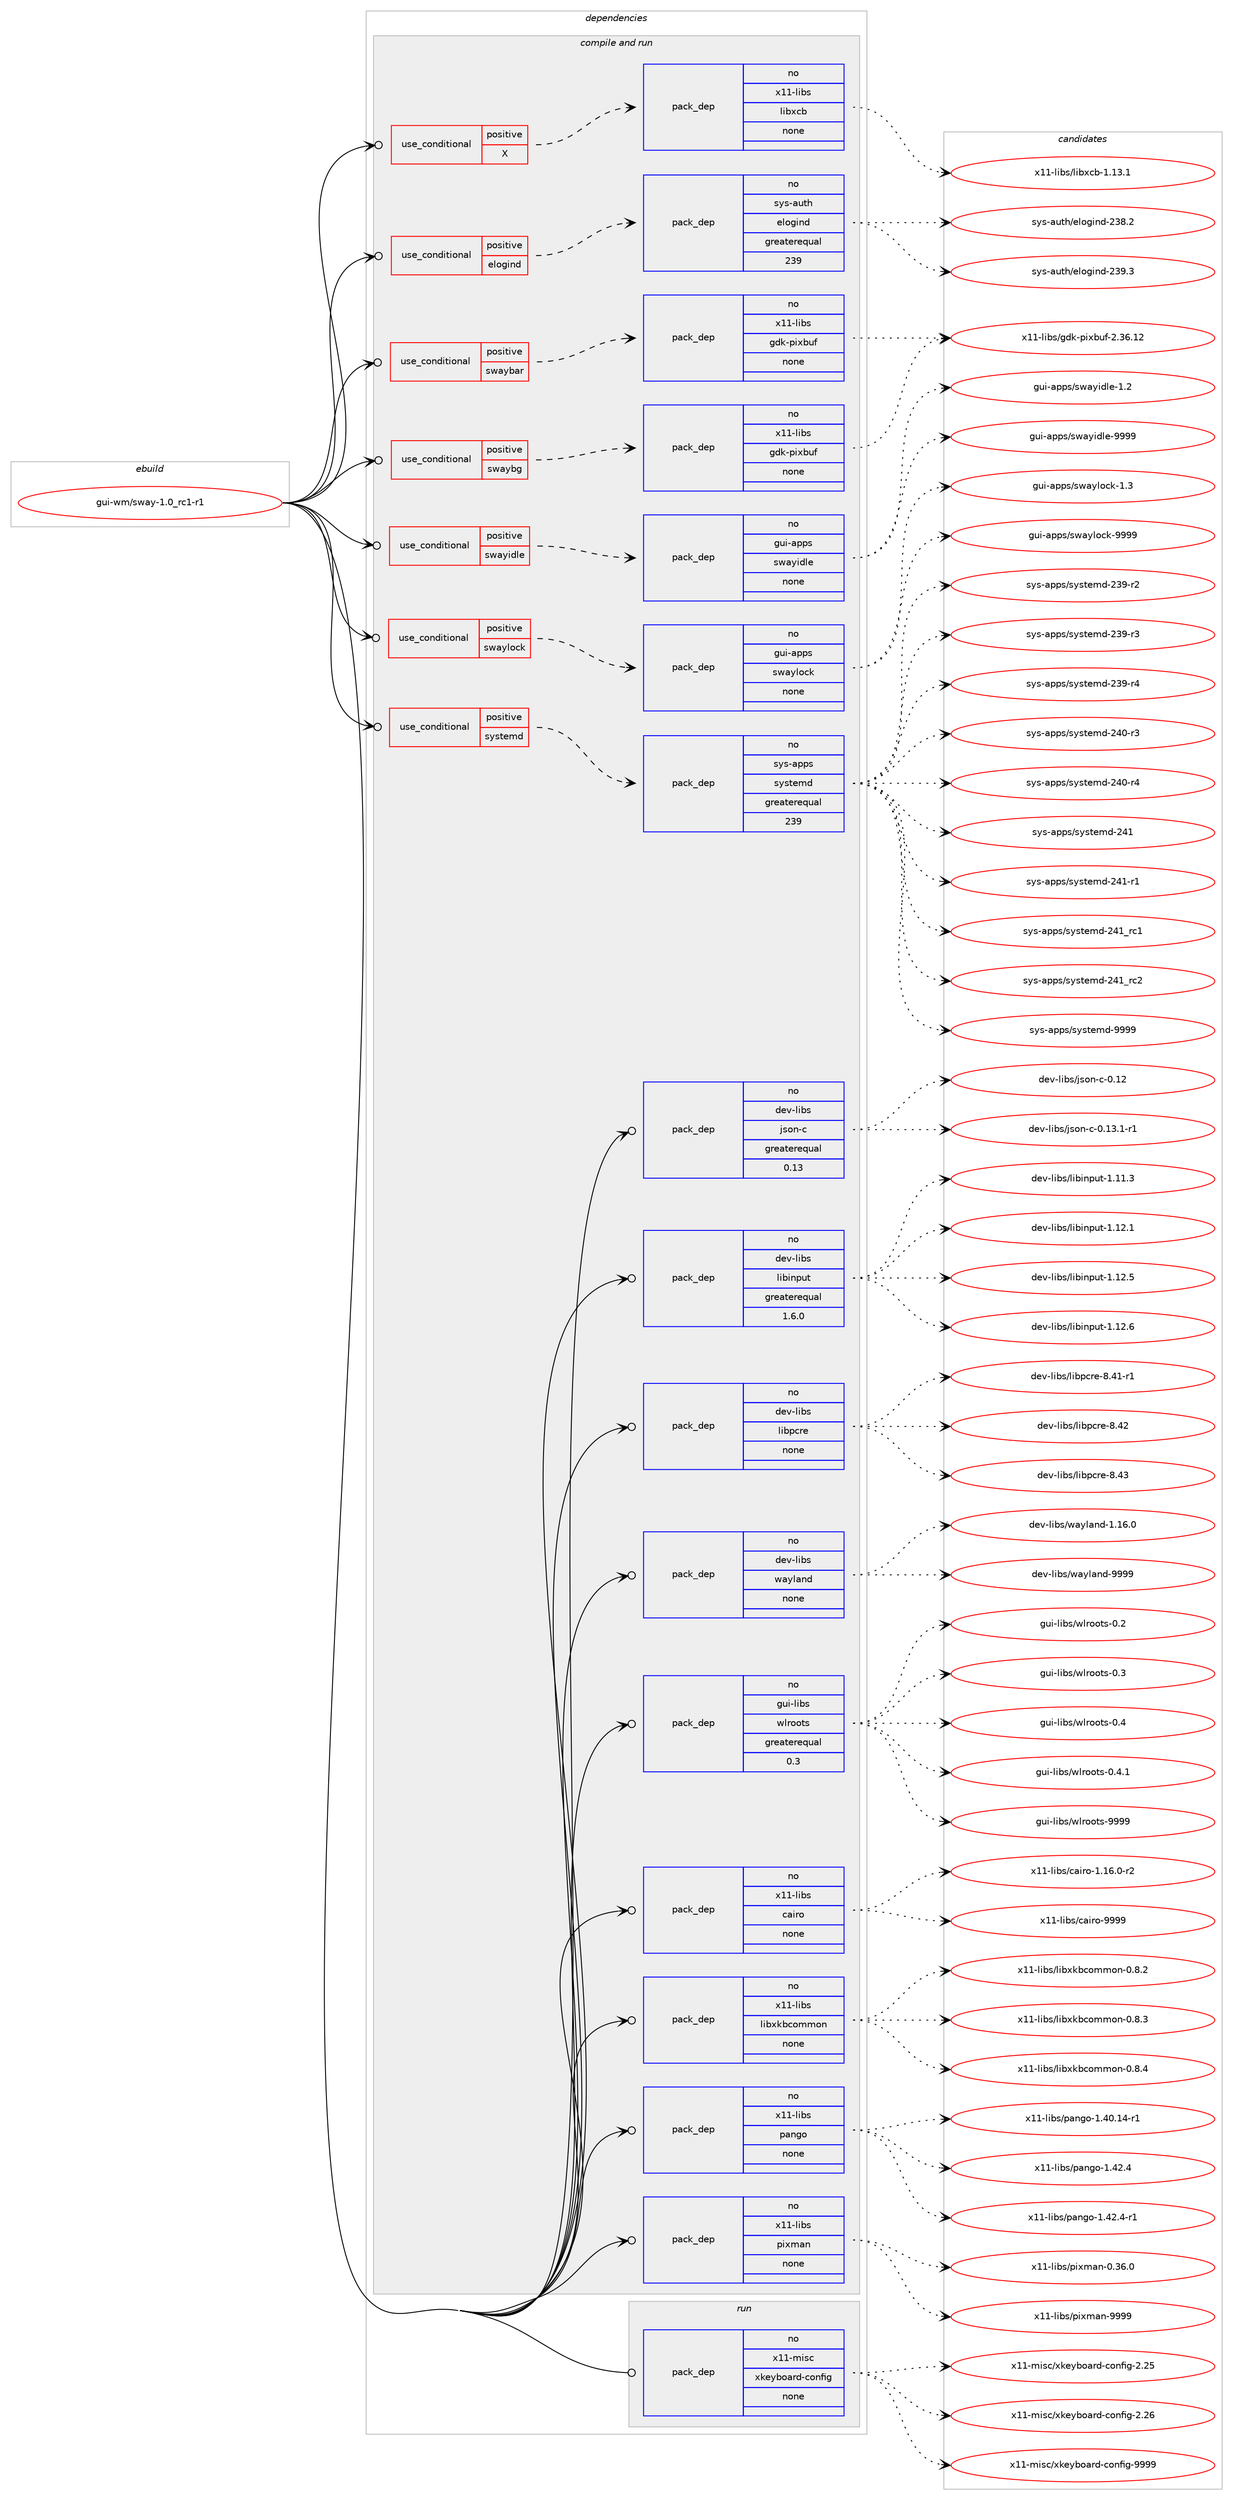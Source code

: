 digraph prolog {

# *************
# Graph options
# *************

newrank=true;
concentrate=true;
compound=true;
graph [rankdir=LR,fontname=Helvetica,fontsize=10,ranksep=1.5];#, ranksep=2.5, nodesep=0.2];
edge  [arrowhead=vee];
node  [fontname=Helvetica,fontsize=10];

# **********
# The ebuild
# **********

subgraph cluster_leftcol {
color=gray;
rank=same;
label=<<i>ebuild</i>>;
id [label="gui-wm/sway-1.0_rc1-r1", color=red, width=4, href="../gui-wm/sway-1.0_rc1-r1.svg"];
}

# ****************
# The dependencies
# ****************

subgraph cluster_midcol {
color=gray;
label=<<i>dependencies</i>>;
subgraph cluster_compile {
fillcolor="#eeeeee";
style=filled;
label=<<i>compile</i>>;
}
subgraph cluster_compileandrun {
fillcolor="#eeeeee";
style=filled;
label=<<i>compile and run</i>>;
subgraph cond428440 {
dependency1570054 [label=<<TABLE BORDER="0" CELLBORDER="1" CELLSPACING="0" CELLPADDING="4"><TR><TD ROWSPAN="3" CELLPADDING="10">use_conditional</TD></TR><TR><TD>positive</TD></TR><TR><TD>X</TD></TR></TABLE>>, shape=none, color=red];
subgraph pack1117325 {
dependency1570055 [label=<<TABLE BORDER="0" CELLBORDER="1" CELLSPACING="0" CELLPADDING="4" WIDTH="220"><TR><TD ROWSPAN="6" CELLPADDING="30">pack_dep</TD></TR><TR><TD WIDTH="110">no</TD></TR><TR><TD>x11-libs</TD></TR><TR><TD>libxcb</TD></TR><TR><TD>none</TD></TR><TR><TD></TD></TR></TABLE>>, shape=none, color=blue];
}
dependency1570054:e -> dependency1570055:w [weight=20,style="dashed",arrowhead="vee"];
}
id:e -> dependency1570054:w [weight=20,style="solid",arrowhead="odotvee"];
subgraph cond428441 {
dependency1570056 [label=<<TABLE BORDER="0" CELLBORDER="1" CELLSPACING="0" CELLPADDING="4"><TR><TD ROWSPAN="3" CELLPADDING="10">use_conditional</TD></TR><TR><TD>positive</TD></TR><TR><TD>elogind</TD></TR></TABLE>>, shape=none, color=red];
subgraph pack1117326 {
dependency1570057 [label=<<TABLE BORDER="0" CELLBORDER="1" CELLSPACING="0" CELLPADDING="4" WIDTH="220"><TR><TD ROWSPAN="6" CELLPADDING="30">pack_dep</TD></TR><TR><TD WIDTH="110">no</TD></TR><TR><TD>sys-auth</TD></TR><TR><TD>elogind</TD></TR><TR><TD>greaterequal</TD></TR><TR><TD>239</TD></TR></TABLE>>, shape=none, color=blue];
}
dependency1570056:e -> dependency1570057:w [weight=20,style="dashed",arrowhead="vee"];
}
id:e -> dependency1570056:w [weight=20,style="solid",arrowhead="odotvee"];
subgraph cond428442 {
dependency1570058 [label=<<TABLE BORDER="0" CELLBORDER="1" CELLSPACING="0" CELLPADDING="4"><TR><TD ROWSPAN="3" CELLPADDING="10">use_conditional</TD></TR><TR><TD>positive</TD></TR><TR><TD>swaybar</TD></TR></TABLE>>, shape=none, color=red];
subgraph pack1117327 {
dependency1570059 [label=<<TABLE BORDER="0" CELLBORDER="1" CELLSPACING="0" CELLPADDING="4" WIDTH="220"><TR><TD ROWSPAN="6" CELLPADDING="30">pack_dep</TD></TR><TR><TD WIDTH="110">no</TD></TR><TR><TD>x11-libs</TD></TR><TR><TD>gdk-pixbuf</TD></TR><TR><TD>none</TD></TR><TR><TD></TD></TR></TABLE>>, shape=none, color=blue];
}
dependency1570058:e -> dependency1570059:w [weight=20,style="dashed",arrowhead="vee"];
}
id:e -> dependency1570058:w [weight=20,style="solid",arrowhead="odotvee"];
subgraph cond428443 {
dependency1570060 [label=<<TABLE BORDER="0" CELLBORDER="1" CELLSPACING="0" CELLPADDING="4"><TR><TD ROWSPAN="3" CELLPADDING="10">use_conditional</TD></TR><TR><TD>positive</TD></TR><TR><TD>swaybg</TD></TR></TABLE>>, shape=none, color=red];
subgraph pack1117328 {
dependency1570061 [label=<<TABLE BORDER="0" CELLBORDER="1" CELLSPACING="0" CELLPADDING="4" WIDTH="220"><TR><TD ROWSPAN="6" CELLPADDING="30">pack_dep</TD></TR><TR><TD WIDTH="110">no</TD></TR><TR><TD>x11-libs</TD></TR><TR><TD>gdk-pixbuf</TD></TR><TR><TD>none</TD></TR><TR><TD></TD></TR></TABLE>>, shape=none, color=blue];
}
dependency1570060:e -> dependency1570061:w [weight=20,style="dashed",arrowhead="vee"];
}
id:e -> dependency1570060:w [weight=20,style="solid",arrowhead="odotvee"];
subgraph cond428444 {
dependency1570062 [label=<<TABLE BORDER="0" CELLBORDER="1" CELLSPACING="0" CELLPADDING="4"><TR><TD ROWSPAN="3" CELLPADDING="10">use_conditional</TD></TR><TR><TD>positive</TD></TR><TR><TD>swayidle</TD></TR></TABLE>>, shape=none, color=red];
subgraph pack1117329 {
dependency1570063 [label=<<TABLE BORDER="0" CELLBORDER="1" CELLSPACING="0" CELLPADDING="4" WIDTH="220"><TR><TD ROWSPAN="6" CELLPADDING="30">pack_dep</TD></TR><TR><TD WIDTH="110">no</TD></TR><TR><TD>gui-apps</TD></TR><TR><TD>swayidle</TD></TR><TR><TD>none</TD></TR><TR><TD></TD></TR></TABLE>>, shape=none, color=blue];
}
dependency1570062:e -> dependency1570063:w [weight=20,style="dashed",arrowhead="vee"];
}
id:e -> dependency1570062:w [weight=20,style="solid",arrowhead="odotvee"];
subgraph cond428445 {
dependency1570064 [label=<<TABLE BORDER="0" CELLBORDER="1" CELLSPACING="0" CELLPADDING="4"><TR><TD ROWSPAN="3" CELLPADDING="10">use_conditional</TD></TR><TR><TD>positive</TD></TR><TR><TD>swaylock</TD></TR></TABLE>>, shape=none, color=red];
subgraph pack1117330 {
dependency1570065 [label=<<TABLE BORDER="0" CELLBORDER="1" CELLSPACING="0" CELLPADDING="4" WIDTH="220"><TR><TD ROWSPAN="6" CELLPADDING="30">pack_dep</TD></TR><TR><TD WIDTH="110">no</TD></TR><TR><TD>gui-apps</TD></TR><TR><TD>swaylock</TD></TR><TR><TD>none</TD></TR><TR><TD></TD></TR></TABLE>>, shape=none, color=blue];
}
dependency1570064:e -> dependency1570065:w [weight=20,style="dashed",arrowhead="vee"];
}
id:e -> dependency1570064:w [weight=20,style="solid",arrowhead="odotvee"];
subgraph cond428446 {
dependency1570066 [label=<<TABLE BORDER="0" CELLBORDER="1" CELLSPACING="0" CELLPADDING="4"><TR><TD ROWSPAN="3" CELLPADDING="10">use_conditional</TD></TR><TR><TD>positive</TD></TR><TR><TD>systemd</TD></TR></TABLE>>, shape=none, color=red];
subgraph pack1117331 {
dependency1570067 [label=<<TABLE BORDER="0" CELLBORDER="1" CELLSPACING="0" CELLPADDING="4" WIDTH="220"><TR><TD ROWSPAN="6" CELLPADDING="30">pack_dep</TD></TR><TR><TD WIDTH="110">no</TD></TR><TR><TD>sys-apps</TD></TR><TR><TD>systemd</TD></TR><TR><TD>greaterequal</TD></TR><TR><TD>239</TD></TR></TABLE>>, shape=none, color=blue];
}
dependency1570066:e -> dependency1570067:w [weight=20,style="dashed",arrowhead="vee"];
}
id:e -> dependency1570066:w [weight=20,style="solid",arrowhead="odotvee"];
subgraph pack1117332 {
dependency1570068 [label=<<TABLE BORDER="0" CELLBORDER="1" CELLSPACING="0" CELLPADDING="4" WIDTH="220"><TR><TD ROWSPAN="6" CELLPADDING="30">pack_dep</TD></TR><TR><TD WIDTH="110">no</TD></TR><TR><TD>dev-libs</TD></TR><TR><TD>json-c</TD></TR><TR><TD>greaterequal</TD></TR><TR><TD>0.13</TD></TR></TABLE>>, shape=none, color=blue];
}
id:e -> dependency1570068:w [weight=20,style="solid",arrowhead="odotvee"];
subgraph pack1117333 {
dependency1570069 [label=<<TABLE BORDER="0" CELLBORDER="1" CELLSPACING="0" CELLPADDING="4" WIDTH="220"><TR><TD ROWSPAN="6" CELLPADDING="30">pack_dep</TD></TR><TR><TD WIDTH="110">no</TD></TR><TR><TD>dev-libs</TD></TR><TR><TD>libinput</TD></TR><TR><TD>greaterequal</TD></TR><TR><TD>1.6.0</TD></TR></TABLE>>, shape=none, color=blue];
}
id:e -> dependency1570069:w [weight=20,style="solid",arrowhead="odotvee"];
subgraph pack1117334 {
dependency1570070 [label=<<TABLE BORDER="0" CELLBORDER="1" CELLSPACING="0" CELLPADDING="4" WIDTH="220"><TR><TD ROWSPAN="6" CELLPADDING="30">pack_dep</TD></TR><TR><TD WIDTH="110">no</TD></TR><TR><TD>dev-libs</TD></TR><TR><TD>libpcre</TD></TR><TR><TD>none</TD></TR><TR><TD></TD></TR></TABLE>>, shape=none, color=blue];
}
id:e -> dependency1570070:w [weight=20,style="solid",arrowhead="odotvee"];
subgraph pack1117335 {
dependency1570071 [label=<<TABLE BORDER="0" CELLBORDER="1" CELLSPACING="0" CELLPADDING="4" WIDTH="220"><TR><TD ROWSPAN="6" CELLPADDING="30">pack_dep</TD></TR><TR><TD WIDTH="110">no</TD></TR><TR><TD>dev-libs</TD></TR><TR><TD>wayland</TD></TR><TR><TD>none</TD></TR><TR><TD></TD></TR></TABLE>>, shape=none, color=blue];
}
id:e -> dependency1570071:w [weight=20,style="solid",arrowhead="odotvee"];
subgraph pack1117336 {
dependency1570072 [label=<<TABLE BORDER="0" CELLBORDER="1" CELLSPACING="0" CELLPADDING="4" WIDTH="220"><TR><TD ROWSPAN="6" CELLPADDING="30">pack_dep</TD></TR><TR><TD WIDTH="110">no</TD></TR><TR><TD>gui-libs</TD></TR><TR><TD>wlroots</TD></TR><TR><TD>greaterequal</TD></TR><TR><TD>0.3</TD></TR></TABLE>>, shape=none, color=blue];
}
id:e -> dependency1570072:w [weight=20,style="solid",arrowhead="odotvee"];
subgraph pack1117337 {
dependency1570073 [label=<<TABLE BORDER="0" CELLBORDER="1" CELLSPACING="0" CELLPADDING="4" WIDTH="220"><TR><TD ROWSPAN="6" CELLPADDING="30">pack_dep</TD></TR><TR><TD WIDTH="110">no</TD></TR><TR><TD>x11-libs</TD></TR><TR><TD>cairo</TD></TR><TR><TD>none</TD></TR><TR><TD></TD></TR></TABLE>>, shape=none, color=blue];
}
id:e -> dependency1570073:w [weight=20,style="solid",arrowhead="odotvee"];
subgraph pack1117338 {
dependency1570074 [label=<<TABLE BORDER="0" CELLBORDER="1" CELLSPACING="0" CELLPADDING="4" WIDTH="220"><TR><TD ROWSPAN="6" CELLPADDING="30">pack_dep</TD></TR><TR><TD WIDTH="110">no</TD></TR><TR><TD>x11-libs</TD></TR><TR><TD>libxkbcommon</TD></TR><TR><TD>none</TD></TR><TR><TD></TD></TR></TABLE>>, shape=none, color=blue];
}
id:e -> dependency1570074:w [weight=20,style="solid",arrowhead="odotvee"];
subgraph pack1117339 {
dependency1570075 [label=<<TABLE BORDER="0" CELLBORDER="1" CELLSPACING="0" CELLPADDING="4" WIDTH="220"><TR><TD ROWSPAN="6" CELLPADDING="30">pack_dep</TD></TR><TR><TD WIDTH="110">no</TD></TR><TR><TD>x11-libs</TD></TR><TR><TD>pango</TD></TR><TR><TD>none</TD></TR><TR><TD></TD></TR></TABLE>>, shape=none, color=blue];
}
id:e -> dependency1570075:w [weight=20,style="solid",arrowhead="odotvee"];
subgraph pack1117340 {
dependency1570076 [label=<<TABLE BORDER="0" CELLBORDER="1" CELLSPACING="0" CELLPADDING="4" WIDTH="220"><TR><TD ROWSPAN="6" CELLPADDING="30">pack_dep</TD></TR><TR><TD WIDTH="110">no</TD></TR><TR><TD>x11-libs</TD></TR><TR><TD>pixman</TD></TR><TR><TD>none</TD></TR><TR><TD></TD></TR></TABLE>>, shape=none, color=blue];
}
id:e -> dependency1570076:w [weight=20,style="solid",arrowhead="odotvee"];
}
subgraph cluster_run {
fillcolor="#eeeeee";
style=filled;
label=<<i>run</i>>;
subgraph pack1117341 {
dependency1570077 [label=<<TABLE BORDER="0" CELLBORDER="1" CELLSPACING="0" CELLPADDING="4" WIDTH="220"><TR><TD ROWSPAN="6" CELLPADDING="30">pack_dep</TD></TR><TR><TD WIDTH="110">no</TD></TR><TR><TD>x11-misc</TD></TR><TR><TD>xkeyboard-config</TD></TR><TR><TD>none</TD></TR><TR><TD></TD></TR></TABLE>>, shape=none, color=blue];
}
id:e -> dependency1570077:w [weight=20,style="solid",arrowhead="odot"];
}
}

# **************
# The candidates
# **************

subgraph cluster_choices {
rank=same;
color=gray;
label=<<i>candidates</i>>;

subgraph choice1117325 {
color=black;
nodesep=1;
choice120494945108105981154710810598120999845494649514649 [label="x11-libs/libxcb-1.13.1", color=red, width=4,href="../x11-libs/libxcb-1.13.1.svg"];
dependency1570055:e -> choice120494945108105981154710810598120999845494649514649:w [style=dotted,weight="100"];
}
subgraph choice1117326 {
color=black;
nodesep=1;
choice115121115459711711610447101108111103105110100455051564650 [label="sys-auth/elogind-238.2", color=red, width=4,href="../sys-auth/elogind-238.2.svg"];
choice115121115459711711610447101108111103105110100455051574651 [label="sys-auth/elogind-239.3", color=red, width=4,href="../sys-auth/elogind-239.3.svg"];
dependency1570057:e -> choice115121115459711711610447101108111103105110100455051564650:w [style=dotted,weight="100"];
dependency1570057:e -> choice115121115459711711610447101108111103105110100455051574651:w [style=dotted,weight="100"];
}
subgraph choice1117327 {
color=black;
nodesep=1;
choice120494945108105981154710310010745112105120981171024550465154464950 [label="x11-libs/gdk-pixbuf-2.36.12", color=red, width=4,href="../x11-libs/gdk-pixbuf-2.36.12.svg"];
dependency1570059:e -> choice120494945108105981154710310010745112105120981171024550465154464950:w [style=dotted,weight="100"];
}
subgraph choice1117328 {
color=black;
nodesep=1;
choice120494945108105981154710310010745112105120981171024550465154464950 [label="x11-libs/gdk-pixbuf-2.36.12", color=red, width=4,href="../x11-libs/gdk-pixbuf-2.36.12.svg"];
dependency1570061:e -> choice120494945108105981154710310010745112105120981171024550465154464950:w [style=dotted,weight="100"];
}
subgraph choice1117329 {
color=black;
nodesep=1;
choice1031171054597112112115471151199712110510010810145494650 [label="gui-apps/swayidle-1.2", color=red, width=4,href="../gui-apps/swayidle-1.2.svg"];
choice103117105459711211211547115119971211051001081014557575757 [label="gui-apps/swayidle-9999", color=red, width=4,href="../gui-apps/swayidle-9999.svg"];
dependency1570063:e -> choice1031171054597112112115471151199712110510010810145494650:w [style=dotted,weight="100"];
dependency1570063:e -> choice103117105459711211211547115119971211051001081014557575757:w [style=dotted,weight="100"];
}
subgraph choice1117330 {
color=black;
nodesep=1;
choice103117105459711211211547115119971211081119910745494651 [label="gui-apps/swaylock-1.3", color=red, width=4,href="../gui-apps/swaylock-1.3.svg"];
choice10311710545971121121154711511997121108111991074557575757 [label="gui-apps/swaylock-9999", color=red, width=4,href="../gui-apps/swaylock-9999.svg"];
dependency1570065:e -> choice103117105459711211211547115119971211081119910745494651:w [style=dotted,weight="100"];
dependency1570065:e -> choice10311710545971121121154711511997121108111991074557575757:w [style=dotted,weight="100"];
}
subgraph choice1117331 {
color=black;
nodesep=1;
choice115121115459711211211547115121115116101109100455051574511450 [label="sys-apps/systemd-239-r2", color=red, width=4,href="../sys-apps/systemd-239-r2.svg"];
choice115121115459711211211547115121115116101109100455051574511451 [label="sys-apps/systemd-239-r3", color=red, width=4,href="../sys-apps/systemd-239-r3.svg"];
choice115121115459711211211547115121115116101109100455051574511452 [label="sys-apps/systemd-239-r4", color=red, width=4,href="../sys-apps/systemd-239-r4.svg"];
choice115121115459711211211547115121115116101109100455052484511451 [label="sys-apps/systemd-240-r3", color=red, width=4,href="../sys-apps/systemd-240-r3.svg"];
choice115121115459711211211547115121115116101109100455052484511452 [label="sys-apps/systemd-240-r4", color=red, width=4,href="../sys-apps/systemd-240-r4.svg"];
choice11512111545971121121154711512111511610110910045505249 [label="sys-apps/systemd-241", color=red, width=4,href="../sys-apps/systemd-241.svg"];
choice115121115459711211211547115121115116101109100455052494511449 [label="sys-apps/systemd-241-r1", color=red, width=4,href="../sys-apps/systemd-241-r1.svg"];
choice11512111545971121121154711512111511610110910045505249951149949 [label="sys-apps/systemd-241_rc1", color=red, width=4,href="../sys-apps/systemd-241_rc1.svg"];
choice11512111545971121121154711512111511610110910045505249951149950 [label="sys-apps/systemd-241_rc2", color=red, width=4,href="../sys-apps/systemd-241_rc2.svg"];
choice1151211154597112112115471151211151161011091004557575757 [label="sys-apps/systemd-9999", color=red, width=4,href="../sys-apps/systemd-9999.svg"];
dependency1570067:e -> choice115121115459711211211547115121115116101109100455051574511450:w [style=dotted,weight="100"];
dependency1570067:e -> choice115121115459711211211547115121115116101109100455051574511451:w [style=dotted,weight="100"];
dependency1570067:e -> choice115121115459711211211547115121115116101109100455051574511452:w [style=dotted,weight="100"];
dependency1570067:e -> choice115121115459711211211547115121115116101109100455052484511451:w [style=dotted,weight="100"];
dependency1570067:e -> choice115121115459711211211547115121115116101109100455052484511452:w [style=dotted,weight="100"];
dependency1570067:e -> choice11512111545971121121154711512111511610110910045505249:w [style=dotted,weight="100"];
dependency1570067:e -> choice115121115459711211211547115121115116101109100455052494511449:w [style=dotted,weight="100"];
dependency1570067:e -> choice11512111545971121121154711512111511610110910045505249951149949:w [style=dotted,weight="100"];
dependency1570067:e -> choice11512111545971121121154711512111511610110910045505249951149950:w [style=dotted,weight="100"];
dependency1570067:e -> choice1151211154597112112115471151211151161011091004557575757:w [style=dotted,weight="100"];
}
subgraph choice1117332 {
color=black;
nodesep=1;
choice10010111845108105981154710611511111045994548464950 [label="dev-libs/json-c-0.12", color=red, width=4,href="../dev-libs/json-c-0.12.svg"];
choice1001011184510810598115471061151111104599454846495146494511449 [label="dev-libs/json-c-0.13.1-r1", color=red, width=4,href="../dev-libs/json-c-0.13.1-r1.svg"];
dependency1570068:e -> choice10010111845108105981154710611511111045994548464950:w [style=dotted,weight="100"];
dependency1570068:e -> choice1001011184510810598115471061151111104599454846495146494511449:w [style=dotted,weight="100"];
}
subgraph choice1117333 {
color=black;
nodesep=1;
choice1001011184510810598115471081059810511011211711645494649494651 [label="dev-libs/libinput-1.11.3", color=red, width=4,href="../dev-libs/libinput-1.11.3.svg"];
choice1001011184510810598115471081059810511011211711645494649504649 [label="dev-libs/libinput-1.12.1", color=red, width=4,href="../dev-libs/libinput-1.12.1.svg"];
choice1001011184510810598115471081059810511011211711645494649504653 [label="dev-libs/libinput-1.12.5", color=red, width=4,href="../dev-libs/libinput-1.12.5.svg"];
choice1001011184510810598115471081059810511011211711645494649504654 [label="dev-libs/libinput-1.12.6", color=red, width=4,href="../dev-libs/libinput-1.12.6.svg"];
dependency1570069:e -> choice1001011184510810598115471081059810511011211711645494649494651:w [style=dotted,weight="100"];
dependency1570069:e -> choice1001011184510810598115471081059810511011211711645494649504649:w [style=dotted,weight="100"];
dependency1570069:e -> choice1001011184510810598115471081059810511011211711645494649504653:w [style=dotted,weight="100"];
dependency1570069:e -> choice1001011184510810598115471081059810511011211711645494649504654:w [style=dotted,weight="100"];
}
subgraph choice1117334 {
color=black;
nodesep=1;
choice100101118451081059811547108105981129911410145564652494511449 [label="dev-libs/libpcre-8.41-r1", color=red, width=4,href="../dev-libs/libpcre-8.41-r1.svg"];
choice10010111845108105981154710810598112991141014556465250 [label="dev-libs/libpcre-8.42", color=red, width=4,href="../dev-libs/libpcre-8.42.svg"];
choice10010111845108105981154710810598112991141014556465251 [label="dev-libs/libpcre-8.43", color=red, width=4,href="../dev-libs/libpcre-8.43.svg"];
dependency1570070:e -> choice100101118451081059811547108105981129911410145564652494511449:w [style=dotted,weight="100"];
dependency1570070:e -> choice10010111845108105981154710810598112991141014556465250:w [style=dotted,weight="100"];
dependency1570070:e -> choice10010111845108105981154710810598112991141014556465251:w [style=dotted,weight="100"];
}
subgraph choice1117335 {
color=black;
nodesep=1;
choice100101118451081059811547119971211089711010045494649544648 [label="dev-libs/wayland-1.16.0", color=red, width=4,href="../dev-libs/wayland-1.16.0.svg"];
choice10010111845108105981154711997121108971101004557575757 [label="dev-libs/wayland-9999", color=red, width=4,href="../dev-libs/wayland-9999.svg"];
dependency1570071:e -> choice100101118451081059811547119971211089711010045494649544648:w [style=dotted,weight="100"];
dependency1570071:e -> choice10010111845108105981154711997121108971101004557575757:w [style=dotted,weight="100"];
}
subgraph choice1117336 {
color=black;
nodesep=1;
choice10311710545108105981154711910811411111111611545484650 [label="gui-libs/wlroots-0.2", color=red, width=4,href="../gui-libs/wlroots-0.2.svg"];
choice10311710545108105981154711910811411111111611545484651 [label="gui-libs/wlroots-0.3", color=red, width=4,href="../gui-libs/wlroots-0.3.svg"];
choice10311710545108105981154711910811411111111611545484652 [label="gui-libs/wlroots-0.4", color=red, width=4,href="../gui-libs/wlroots-0.4.svg"];
choice103117105451081059811547119108114111111116115454846524649 [label="gui-libs/wlroots-0.4.1", color=red, width=4,href="../gui-libs/wlroots-0.4.1.svg"];
choice1031171054510810598115471191081141111111161154557575757 [label="gui-libs/wlroots-9999", color=red, width=4,href="../gui-libs/wlroots-9999.svg"];
dependency1570072:e -> choice10311710545108105981154711910811411111111611545484650:w [style=dotted,weight="100"];
dependency1570072:e -> choice10311710545108105981154711910811411111111611545484651:w [style=dotted,weight="100"];
dependency1570072:e -> choice10311710545108105981154711910811411111111611545484652:w [style=dotted,weight="100"];
dependency1570072:e -> choice103117105451081059811547119108114111111116115454846524649:w [style=dotted,weight="100"];
dependency1570072:e -> choice1031171054510810598115471191081141111111161154557575757:w [style=dotted,weight="100"];
}
subgraph choice1117337 {
color=black;
nodesep=1;
choice12049494510810598115479997105114111454946495446484511450 [label="x11-libs/cairo-1.16.0-r2", color=red, width=4,href="../x11-libs/cairo-1.16.0-r2.svg"];
choice120494945108105981154799971051141114557575757 [label="x11-libs/cairo-9999", color=red, width=4,href="../x11-libs/cairo-9999.svg"];
dependency1570073:e -> choice12049494510810598115479997105114111454946495446484511450:w [style=dotted,weight="100"];
dependency1570073:e -> choice120494945108105981154799971051141114557575757:w [style=dotted,weight="100"];
}
subgraph choice1117338 {
color=black;
nodesep=1;
choice1204949451081059811547108105981201079899111109109111110454846564650 [label="x11-libs/libxkbcommon-0.8.2", color=red, width=4,href="../x11-libs/libxkbcommon-0.8.2.svg"];
choice1204949451081059811547108105981201079899111109109111110454846564651 [label="x11-libs/libxkbcommon-0.8.3", color=red, width=4,href="../x11-libs/libxkbcommon-0.8.3.svg"];
choice1204949451081059811547108105981201079899111109109111110454846564652 [label="x11-libs/libxkbcommon-0.8.4", color=red, width=4,href="../x11-libs/libxkbcommon-0.8.4.svg"];
dependency1570074:e -> choice1204949451081059811547108105981201079899111109109111110454846564650:w [style=dotted,weight="100"];
dependency1570074:e -> choice1204949451081059811547108105981201079899111109109111110454846564651:w [style=dotted,weight="100"];
dependency1570074:e -> choice1204949451081059811547108105981201079899111109109111110454846564652:w [style=dotted,weight="100"];
}
subgraph choice1117339 {
color=black;
nodesep=1;
choice12049494510810598115471129711010311145494652484649524511449 [label="x11-libs/pango-1.40.14-r1", color=red, width=4,href="../x11-libs/pango-1.40.14-r1.svg"];
choice12049494510810598115471129711010311145494652504652 [label="x11-libs/pango-1.42.4", color=red, width=4,href="../x11-libs/pango-1.42.4.svg"];
choice120494945108105981154711297110103111454946525046524511449 [label="x11-libs/pango-1.42.4-r1", color=red, width=4,href="../x11-libs/pango-1.42.4-r1.svg"];
dependency1570075:e -> choice12049494510810598115471129711010311145494652484649524511449:w [style=dotted,weight="100"];
dependency1570075:e -> choice12049494510810598115471129711010311145494652504652:w [style=dotted,weight="100"];
dependency1570075:e -> choice120494945108105981154711297110103111454946525046524511449:w [style=dotted,weight="100"];
}
subgraph choice1117340 {
color=black;
nodesep=1;
choice12049494510810598115471121051201099711045484651544648 [label="x11-libs/pixman-0.36.0", color=red, width=4,href="../x11-libs/pixman-0.36.0.svg"];
choice1204949451081059811547112105120109971104557575757 [label="x11-libs/pixman-9999", color=red, width=4,href="../x11-libs/pixman-9999.svg"];
dependency1570076:e -> choice12049494510810598115471121051201099711045484651544648:w [style=dotted,weight="100"];
dependency1570076:e -> choice1204949451081059811547112105120109971104557575757:w [style=dotted,weight="100"];
}
subgraph choice1117341 {
color=black;
nodesep=1;
choice1204949451091051159947120107101121981119711410045991111101021051034550465053 [label="x11-misc/xkeyboard-config-2.25", color=red, width=4,href="../x11-misc/xkeyboard-config-2.25.svg"];
choice1204949451091051159947120107101121981119711410045991111101021051034550465054 [label="x11-misc/xkeyboard-config-2.26", color=red, width=4,href="../x11-misc/xkeyboard-config-2.26.svg"];
choice1204949451091051159947120107101121981119711410045991111101021051034557575757 [label="x11-misc/xkeyboard-config-9999", color=red, width=4,href="../x11-misc/xkeyboard-config-9999.svg"];
dependency1570077:e -> choice1204949451091051159947120107101121981119711410045991111101021051034550465053:w [style=dotted,weight="100"];
dependency1570077:e -> choice1204949451091051159947120107101121981119711410045991111101021051034550465054:w [style=dotted,weight="100"];
dependency1570077:e -> choice1204949451091051159947120107101121981119711410045991111101021051034557575757:w [style=dotted,weight="100"];
}
}

}
